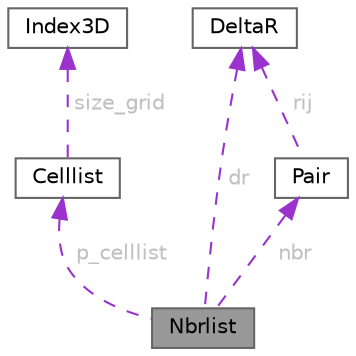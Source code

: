 digraph "Nbrlist"
{
 // LATEX_PDF_SIZE
  bgcolor="transparent";
  edge [fontname=Helvetica,fontsize=10,labelfontname=Helvetica,labelfontsize=10];
  node [fontname=Helvetica,fontsize=10,shape=box,height=0.2,width=0.4];
  Node1 [id="Node000001",label="Nbrlist",height=0.2,width=0.4,color="gray40", fillcolor="grey60", style="filled", fontcolor="black",tooltip="Struct to store a neighbor list."];
  Node2 -> Node1 [id="edge1_Node000001_Node000002",dir="back",color="darkorchid3",style="dashed",tooltip=" ",label=<<TABLE CELLBORDER="0" BORDER="0"><TR><TD VALIGN="top" ALIGN="LEFT" CELLPADDING="1" CELLSPACING="0">p_celllist</TD></TR>
</TABLE>> ,fontcolor="grey" ];
  Node2 [id="Node000002",label="Celllist",height=0.2,width=0.4,color="gray40", fillcolor="white", style="filled",URL="$struct_celllist.html",tooltip="Struct used to store a cell-linked-list."];
  Node3 -> Node2 [id="edge2_Node000002_Node000003",dir="back",color="darkorchid3",style="dashed",tooltip=" ",label=<<TABLE CELLBORDER="0" BORDER="0"><TR><TD VALIGN="top" ALIGN="LEFT" CELLPADDING="1" CELLSPACING="0">size_grid</TD></TR>
</TABLE>> ,fontcolor="grey" ];
  Node3 [id="Node000003",label="Index3D",height=0.2,width=0.4,color="gray40", fillcolor="white", style="filled",URL="$struct_index3_d.html",tooltip="Struct to store i, j, k indices of a 3D grid."];
  Node4 -> Node1 [id="edge3_Node000001_Node000004",dir="back",color="darkorchid3",style="dashed",tooltip=" ",label=<<TABLE CELLBORDER="0" BORDER="0"><TR><TD VALIGN="top" ALIGN="LEFT" CELLPADDING="1" CELLSPACING="0">nbr</TD></TR>
</TABLE>> ,fontcolor="grey" ];
  Node4 [id="Node000004",label="Pair",height=0.2,width=0.4,color="gray40", fillcolor="white", style="filled",URL="$struct_pair.html",tooltip="Struct to store a pair of particles: its indices and connecting vector."];
  Node5 -> Node4 [id="edge4_Node000004_Node000005",dir="back",color="darkorchid3",style="dashed",tooltip=" ",label=<<TABLE CELLBORDER="0" BORDER="0"><TR><TD VALIGN="top" ALIGN="LEFT" CELLPADDING="1" CELLSPACING="0">rij</TD></TR>
</TABLE>> ,fontcolor="grey" ];
  Node5 [id="Node000005",label="DeltaR",height=0.2,width=0.4,color="gray40", fillcolor="white", style="filled",URL="$struct_delta_r.html",tooltip="Struct to store a 3D vector and its square length. This is expecially useful for connecting vectors i..."];
  Node5 -> Node1 [id="edge5_Node000001_Node000005",dir="back",color="darkorchid3",style="dashed",tooltip=" ",label=<<TABLE CELLBORDER="0" BORDER="0"><TR><TD VALIGN="top" ALIGN="LEFT" CELLPADDING="1" CELLSPACING="0">dr</TD></TR>
</TABLE>> ,fontcolor="grey" ];
}

